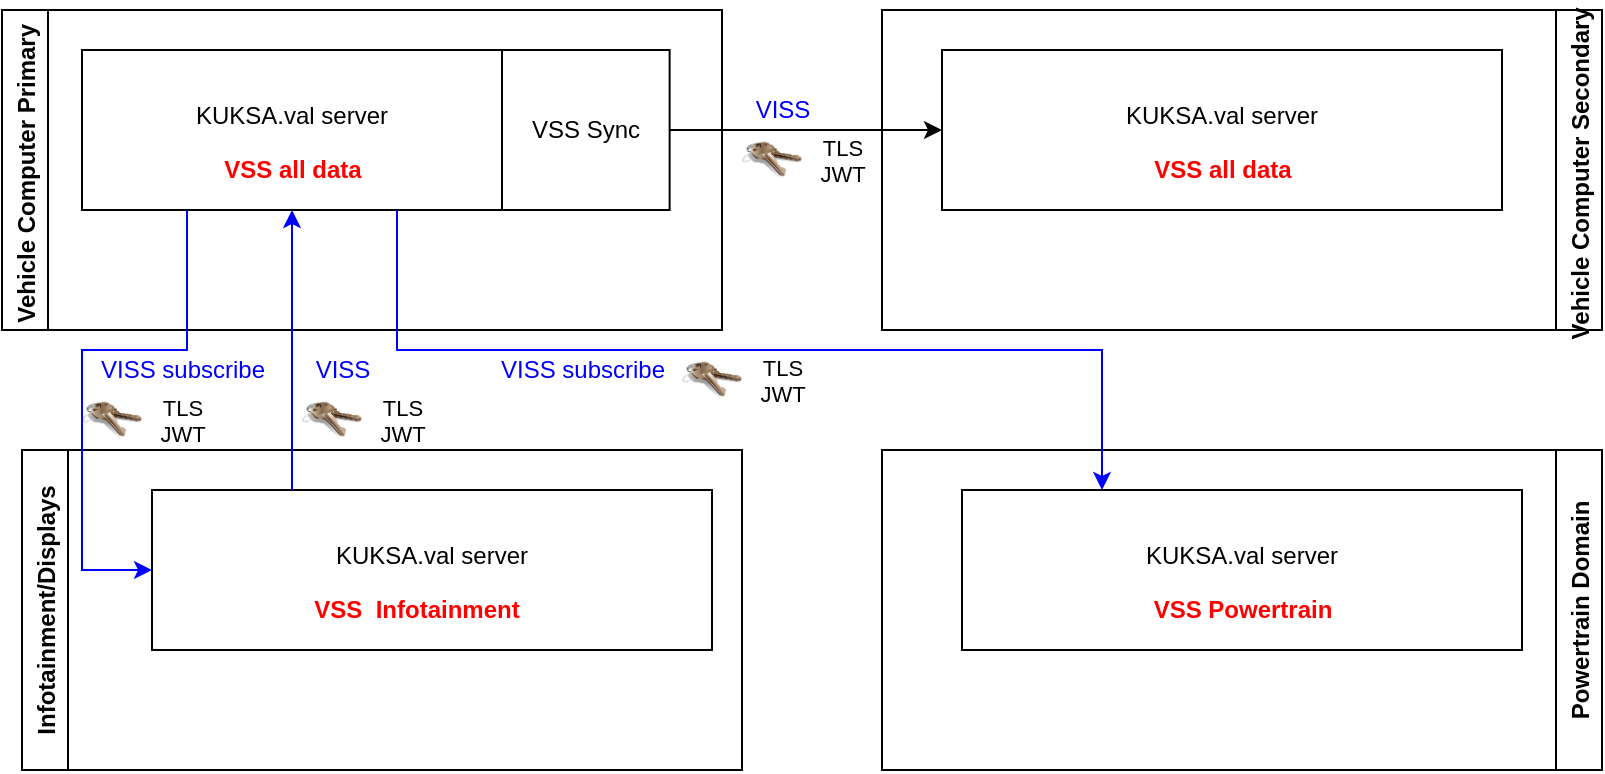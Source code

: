 <mxfile version="16.4.3" type="github">
  <diagram id="UvDCEIfflMKRLIDLEF4H" name="Page-1">
    <mxGraphModel dx="1454" dy="798" grid="1" gridSize="10" guides="1" tooltips="1" connect="1" arrows="1" fold="1" page="1" pageScale="1" pageWidth="827" pageHeight="1169" math="0" shadow="0">
      <root>
        <mxCell id="0" />
        <mxCell id="1" parent="0" />
        <mxCell id="rvHnO2tNSOwmzqi9PNfk-1" value="Vehicle Computer Secondary " style="swimlane;horizontal=0;direction=west;" vertex="1" parent="1">
          <mxGeometry x="530" y="60" width="360" height="160" as="geometry" />
        </mxCell>
        <mxCell id="rvHnO2tNSOwmzqi9PNfk-15" value="&lt;font color=&quot;#000000&quot;&gt;KUKSA.val server&lt;br&gt;&lt;br&gt;&lt;/font&gt;" style="rounded=0;whiteSpace=wrap;html=1;fontColor=#FF0000;" vertex="1" parent="rvHnO2tNSOwmzqi9PNfk-1">
          <mxGeometry x="30" y="20" width="280" height="80" as="geometry" />
        </mxCell>
        <mxCell id="rvHnO2tNSOwmzqi9PNfk-16" value="&lt;font color=&quot;#ff0000&quot;&gt;&lt;b&gt;VSS all data&lt;/b&gt;&lt;/font&gt;" style="text;html=1;align=center;verticalAlign=middle;resizable=0;points=[];autosize=1;strokeColor=none;fillColor=none;fontColor=#0000FF;" vertex="1" parent="rvHnO2tNSOwmzqi9PNfk-1">
          <mxGeometry x="129.999" y="70" width="80" height="20" as="geometry" />
        </mxCell>
        <mxCell id="rvHnO2tNSOwmzqi9PNfk-27" value="Powertrain Domain" style="swimlane;horizontal=0;direction=west;" vertex="1" parent="1">
          <mxGeometry x="530" y="280" width="360" height="160" as="geometry" />
        </mxCell>
        <mxCell id="rvHnO2tNSOwmzqi9PNfk-33" value="&lt;font color=&quot;#000000&quot;&gt;KUKSA.val server&lt;br&gt;&lt;br&gt;&lt;/font&gt;" style="rounded=0;whiteSpace=wrap;html=1;fontColor=#FF0000;" vertex="1" parent="rvHnO2tNSOwmzqi9PNfk-27">
          <mxGeometry x="40" y="20" width="280" height="80" as="geometry" />
        </mxCell>
        <mxCell id="rvHnO2tNSOwmzqi9PNfk-34" value="&lt;font color=&quot;#ff0000&quot;&gt;&lt;b&gt;VSS Powertrain&lt;/b&gt;&lt;/font&gt;" style="text;html=1;align=center;verticalAlign=middle;resizable=0;points=[];autosize=1;strokeColor=none;fillColor=none;fontColor=#0000FF;" vertex="1" parent="rvHnO2tNSOwmzqi9PNfk-27">
          <mxGeometry x="130.001" y="70" width="100" height="20" as="geometry" />
        </mxCell>
        <mxCell id="rvHnO2tNSOwmzqi9PNfk-39" value="Vehicle Computer Primary " style="swimlane;horizontal=0;" vertex="1" parent="1">
          <mxGeometry x="90" y="60" width="360" height="160" as="geometry" />
        </mxCell>
        <mxCell id="rvHnO2tNSOwmzqi9PNfk-44" value="" style="group" vertex="1" connectable="0" parent="rvHnO2tNSOwmzqi9PNfk-39">
          <mxGeometry x="40" y="20" width="210" height="80" as="geometry" />
        </mxCell>
        <mxCell id="rvHnO2tNSOwmzqi9PNfk-45" value="&lt;font color=&quot;#000000&quot;&gt;KUKSA.val server&lt;br&gt;&lt;br&gt;&lt;/font&gt;" style="rounded=0;whiteSpace=wrap;html=1;fontColor=#FF0000;" vertex="1" parent="rvHnO2tNSOwmzqi9PNfk-44">
          <mxGeometry width="210.0" height="80" as="geometry" />
        </mxCell>
        <mxCell id="rvHnO2tNSOwmzqi9PNfk-46" value="&lt;font color=&quot;#ff0000&quot;&gt;&lt;b&gt;VSS all data&lt;/b&gt;&lt;/font&gt;" style="text;html=1;align=center;verticalAlign=middle;resizable=0;points=[];autosize=1;strokeColor=none;fillColor=none;fontColor=#0000FF;" vertex="1" parent="rvHnO2tNSOwmzqi9PNfk-44">
          <mxGeometry x="65.001" y="50" width="80" height="20" as="geometry" />
        </mxCell>
        <mxCell id="rvHnO2tNSOwmzqi9PNfk-47" value="" style="group" vertex="1" connectable="0" parent="rvHnO2tNSOwmzqi9PNfk-39">
          <mxGeometry x="370" y="60" width="70" height="30" as="geometry" />
        </mxCell>
        <mxCell id="rvHnO2tNSOwmzqi9PNfk-48" value="" style="image;html=1;image=img/lib/clip_art/general/Keys_128x128.png;fontColor=#000000;" vertex="1" parent="rvHnO2tNSOwmzqi9PNfk-47">
          <mxGeometry width="30" height="30" as="geometry" />
        </mxCell>
        <mxCell id="rvHnO2tNSOwmzqi9PNfk-49" value="&lt;font style=&quot;font-size: 11px&quot;&gt;TLS&lt;br&gt;&lt;/font&gt;&lt;div style=&quot;text-align: left ; font-size: 11px&quot;&gt;&lt;font style=&quot;font-size: 11px&quot;&gt;JWT&lt;/font&gt;&lt;/div&gt;" style="text;html=1;align=center;verticalAlign=middle;resizable=0;points=[];autosize=1;strokeColor=none;fillColor=none;fontColor=#000000;" vertex="1" parent="rvHnO2tNSOwmzqi9PNfk-47">
          <mxGeometry x="30" width="40" height="30" as="geometry" />
        </mxCell>
        <mxCell id="rvHnO2tNSOwmzqi9PNfk-50" value="&lt;font color=&quot;#0000ff&quot;&gt;VISS&lt;/font&gt;" style="text;html=1;align=center;verticalAlign=middle;resizable=0;points=[];autosize=1;strokeColor=none;fillColor=none;" vertex="1" parent="rvHnO2tNSOwmzqi9PNfk-47">
          <mxGeometry y="-20" width="40" height="20" as="geometry" />
        </mxCell>
        <mxCell id="rvHnO2tNSOwmzqi9PNfk-40" value="" style="group" vertex="1" connectable="0" parent="rvHnO2tNSOwmzqi9PNfk-39">
          <mxGeometry x="340" y="170" width="70" height="30" as="geometry" />
        </mxCell>
        <mxCell id="rvHnO2tNSOwmzqi9PNfk-41" value="" style="image;html=1;image=img/lib/clip_art/general/Keys_128x128.png;fontColor=#000000;" vertex="1" parent="rvHnO2tNSOwmzqi9PNfk-40">
          <mxGeometry width="30" height="30" as="geometry" />
        </mxCell>
        <mxCell id="rvHnO2tNSOwmzqi9PNfk-42" value="&lt;font style=&quot;font-size: 11px&quot;&gt;TLS&lt;br&gt;&lt;/font&gt;&lt;div style=&quot;text-align: left ; font-size: 11px&quot;&gt;&lt;font style=&quot;font-size: 11px&quot;&gt;JWT&lt;/font&gt;&lt;/div&gt;" style="text;html=1;align=center;verticalAlign=middle;resizable=0;points=[];autosize=1;strokeColor=none;fillColor=none;fontColor=#000000;" vertex="1" parent="rvHnO2tNSOwmzqi9PNfk-40">
          <mxGeometry x="30" width="40" height="30" as="geometry" />
        </mxCell>
        <mxCell id="rvHnO2tNSOwmzqi9PNfk-51" value="" style="group" vertex="1" connectable="0" parent="1">
          <mxGeometry x="340" y="80" width="220" height="80" as="geometry" />
        </mxCell>
        <mxCell id="rvHnO2tNSOwmzqi9PNfk-52" value="&lt;font color=&quot;#000000&quot;&gt;VSS Sync&lt;br&gt;&lt;/font&gt;" style="rounded=0;whiteSpace=wrap;html=1;fontColor=#FF0000;" vertex="1" parent="rvHnO2tNSOwmzqi9PNfk-51">
          <mxGeometry width="83.81" height="80" as="geometry" />
        </mxCell>
        <mxCell id="rvHnO2tNSOwmzqi9PNfk-54" value="" style="edgeStyle=orthogonalEdgeStyle;rounded=0;orthogonalLoop=1;jettySize=auto;html=1;exitX=1;exitY=0.5;exitDx=0;exitDy=0;" edge="1" parent="1" source="rvHnO2tNSOwmzqi9PNfk-52" target="rvHnO2tNSOwmzqi9PNfk-15">
          <mxGeometry relative="1" as="geometry">
            <mxPoint x="495.001" y="140" as="sourcePoint" />
          </mxGeometry>
        </mxCell>
        <mxCell id="rvHnO2tNSOwmzqi9PNfk-55" style="edgeStyle=orthogonalEdgeStyle;rounded=0;orthogonalLoop=1;jettySize=auto;html=1;exitX=0.75;exitY=1;exitDx=0;exitDy=0;entryX=0.25;entryY=0;entryDx=0;entryDy=0;strokeColor=#0000FF;" edge="1" parent="1" source="rvHnO2tNSOwmzqi9PNfk-45" target="rvHnO2tNSOwmzqi9PNfk-33">
          <mxGeometry relative="1" as="geometry" />
        </mxCell>
        <mxCell id="rvHnO2tNSOwmzqi9PNfk-56" value="Infotainment/Displays" style="swimlane;horizontal=0;direction=east;" vertex="1" parent="1">
          <mxGeometry x="100" y="280" width="360" height="160" as="geometry" />
        </mxCell>
        <mxCell id="rvHnO2tNSOwmzqi9PNfk-58" value="&lt;font color=&quot;#000000&quot;&gt;KUKSA.val server&lt;br&gt;&lt;br&gt;&lt;/font&gt;" style="rounded=0;whiteSpace=wrap;html=1;fontColor=#FF0000;" vertex="1" parent="rvHnO2tNSOwmzqi9PNfk-56">
          <mxGeometry x="65" y="20" width="280" height="80" as="geometry" />
        </mxCell>
        <mxCell id="rvHnO2tNSOwmzqi9PNfk-59" value="&lt;font color=&quot;#ff0000&quot;&gt;&lt;b&gt;VSS &amp;nbsp;Infotainment&lt;br&gt;&lt;/b&gt;&lt;/font&gt;" style="text;html=1;align=center;verticalAlign=middle;resizable=0;points=[];autosize=1;strokeColor=none;fillColor=none;fontColor=#0000FF;" vertex="1" parent="rvHnO2tNSOwmzqi9PNfk-56">
          <mxGeometry x="136.999" y="70" width="120" height="20" as="geometry" />
        </mxCell>
        <mxCell id="rvHnO2tNSOwmzqi9PNfk-61" style="edgeStyle=orthogonalEdgeStyle;rounded=0;orthogonalLoop=1;jettySize=auto;html=1;exitX=0.25;exitY=1;exitDx=0;exitDy=0;entryX=0;entryY=0.5;entryDx=0;entryDy=0;strokeColor=#0000FF;" edge="1" parent="1" source="rvHnO2tNSOwmzqi9PNfk-45" target="rvHnO2tNSOwmzqi9PNfk-58">
          <mxGeometry relative="1" as="geometry">
            <Array as="points">
              <mxPoint x="183" y="230" />
              <mxPoint x="130" y="230" />
              <mxPoint x="130" y="340" />
            </Array>
          </mxGeometry>
        </mxCell>
        <mxCell id="rvHnO2tNSOwmzqi9PNfk-43" value="&lt;font color=&quot;#0000ff&quot;&gt;VISS subscribe&lt;/font&gt;" style="text;html=1;align=center;verticalAlign=middle;resizable=0;points=[];autosize=1;strokeColor=none;fillColor=none;" vertex="1" parent="1">
          <mxGeometry x="330" y="230" width="100" height="20" as="geometry" />
        </mxCell>
        <mxCell id="rvHnO2tNSOwmzqi9PNfk-62" style="edgeStyle=orthogonalEdgeStyle;rounded=0;orthogonalLoop=1;jettySize=auto;html=1;exitX=0.25;exitY=0;exitDx=0;exitDy=0;entryX=0.5;entryY=1;entryDx=0;entryDy=0;strokeColor=#0000FF;" edge="1" parent="1" source="rvHnO2tNSOwmzqi9PNfk-58" target="rvHnO2tNSOwmzqi9PNfk-45">
          <mxGeometry relative="1" as="geometry" />
        </mxCell>
        <mxCell id="rvHnO2tNSOwmzqi9PNfk-63" value="&lt;font color=&quot;#0000ff&quot;&gt;VISS subscribe&lt;/font&gt;" style="text;html=1;align=center;verticalAlign=middle;resizable=0;points=[];autosize=1;strokeColor=none;fillColor=none;" vertex="1" parent="1">
          <mxGeometry x="130" y="230" width="100" height="20" as="geometry" />
        </mxCell>
        <mxCell id="rvHnO2tNSOwmzqi9PNfk-64" value="" style="group" vertex="1" connectable="0" parent="1">
          <mxGeometry x="130" y="250" width="70" height="30" as="geometry" />
        </mxCell>
        <mxCell id="rvHnO2tNSOwmzqi9PNfk-65" value="" style="image;html=1;image=img/lib/clip_art/general/Keys_128x128.png;fontColor=#000000;" vertex="1" parent="rvHnO2tNSOwmzqi9PNfk-64">
          <mxGeometry width="30" height="30" as="geometry" />
        </mxCell>
        <mxCell id="rvHnO2tNSOwmzqi9PNfk-66" value="&lt;font style=&quot;font-size: 11px&quot;&gt;TLS&lt;br&gt;&lt;/font&gt;&lt;div style=&quot;text-align: left ; font-size: 11px&quot;&gt;&lt;font style=&quot;font-size: 11px&quot;&gt;JWT&lt;/font&gt;&lt;/div&gt;" style="text;html=1;align=center;verticalAlign=middle;resizable=0;points=[];autosize=1;strokeColor=none;fillColor=none;fontColor=#000000;" vertex="1" parent="rvHnO2tNSOwmzqi9PNfk-64">
          <mxGeometry x="30" width="40" height="30" as="geometry" />
        </mxCell>
        <mxCell id="rvHnO2tNSOwmzqi9PNfk-67" value="" style="group" vertex="1" connectable="0" parent="1">
          <mxGeometry x="240" y="250" width="70" height="30" as="geometry" />
        </mxCell>
        <mxCell id="rvHnO2tNSOwmzqi9PNfk-68" value="" style="image;html=1;image=img/lib/clip_art/general/Keys_128x128.png;fontColor=#000000;" vertex="1" parent="rvHnO2tNSOwmzqi9PNfk-67">
          <mxGeometry width="30" height="30" as="geometry" />
        </mxCell>
        <mxCell id="rvHnO2tNSOwmzqi9PNfk-69" value="&lt;font style=&quot;font-size: 11px&quot;&gt;TLS&lt;br&gt;&lt;/font&gt;&lt;div style=&quot;text-align: left ; font-size: 11px&quot;&gt;&lt;font style=&quot;font-size: 11px&quot;&gt;JWT&lt;/font&gt;&lt;/div&gt;" style="text;html=1;align=center;verticalAlign=middle;resizable=0;points=[];autosize=1;strokeColor=none;fillColor=none;fontColor=#000000;" vertex="1" parent="rvHnO2tNSOwmzqi9PNfk-67">
          <mxGeometry x="30" width="40" height="30" as="geometry" />
        </mxCell>
        <mxCell id="rvHnO2tNSOwmzqi9PNfk-74" value="&lt;font color=&quot;#0000ff&quot;&gt;VISS&lt;/font&gt;" style="text;html=1;align=center;verticalAlign=middle;resizable=0;points=[];autosize=1;strokeColor=none;fillColor=none;" vertex="1" parent="1">
          <mxGeometry x="240" y="230" width="40" height="20" as="geometry" />
        </mxCell>
      </root>
    </mxGraphModel>
  </diagram>
</mxfile>
